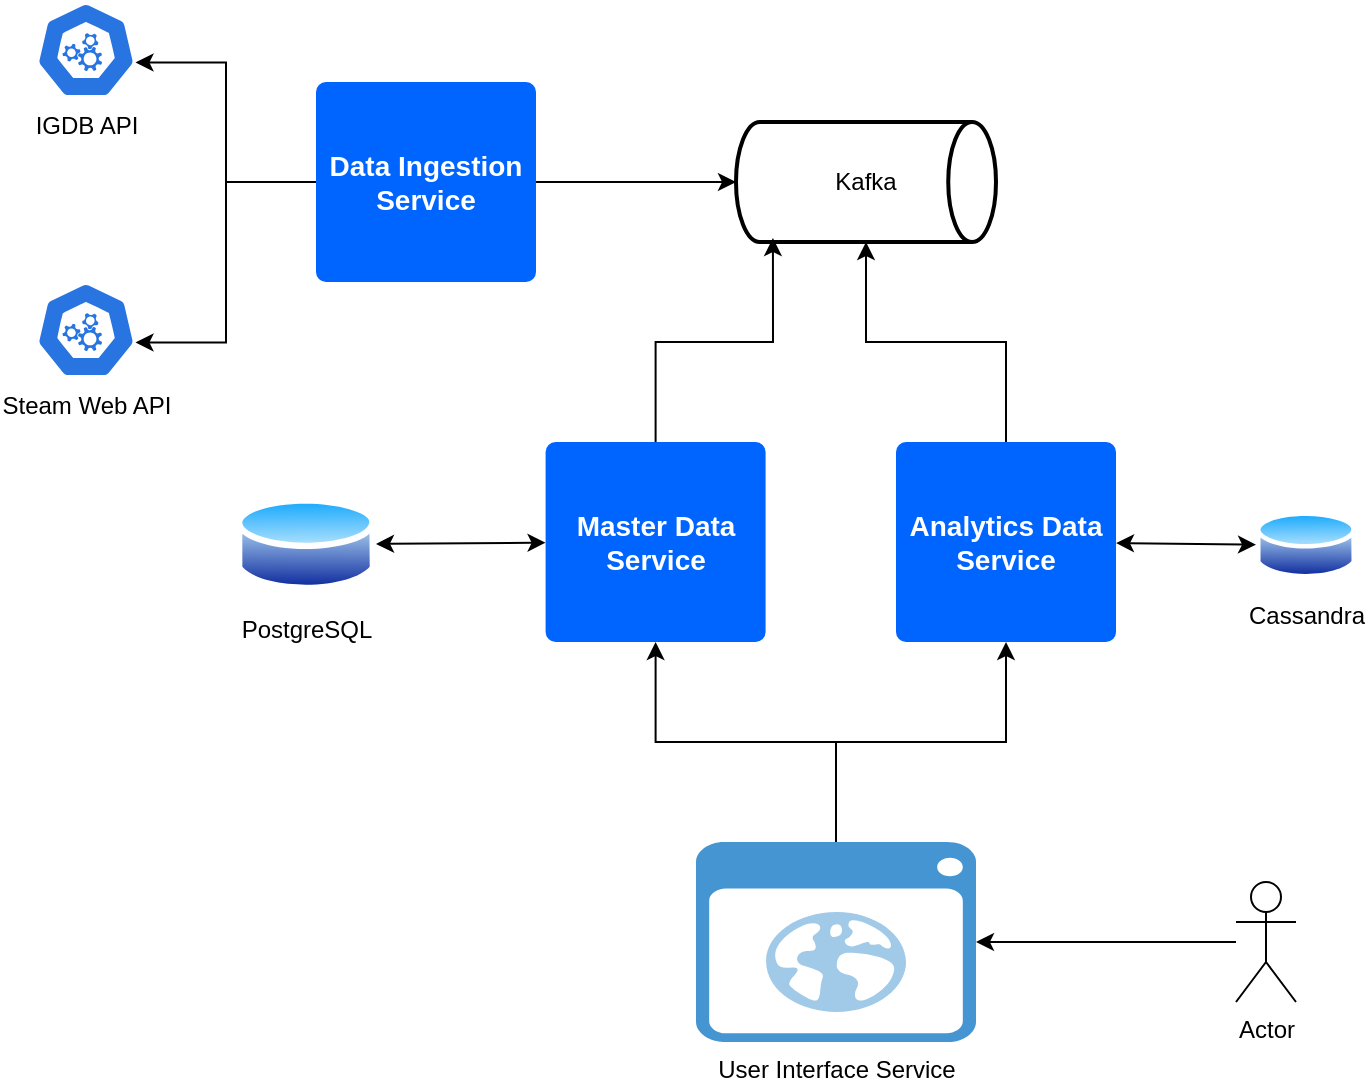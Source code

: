 <mxfile version="24.7.16">
  <diagram name="Page-1" id="SsAnqpzIa4O2QgqAaoVw">
    <mxGraphModel dx="1185" dy="632" grid="1" gridSize="10" guides="1" tooltips="1" connect="1" arrows="1" fold="1" page="1" pageScale="1" pageWidth="850" pageHeight="1100" math="0" shadow="0">
      <root>
        <mxCell id="0" />
        <mxCell id="1" parent="0" />
        <mxCell id="w_ax9IdIKcX7a9nXQSyE-2" value="IGDB API" style="aspect=fixed;sketch=0;html=1;dashed=0;whitespace=wrap;verticalLabelPosition=bottom;verticalAlign=top;fillColor=#2875E2;strokeColor=#ffffff;points=[[0.005,0.63,0],[0.1,0.2,0],[0.9,0.2,0],[0.5,0,0],[0.995,0.63,0],[0.72,0.99,0],[0.5,1,0],[0.28,0.99,0]];shape=mxgraph.kubernetes.icon2;prIcon=api" vertex="1" parent="1">
          <mxGeometry x="70" y="50" width="50" height="48" as="geometry" />
        </mxCell>
        <mxCell id="w_ax9IdIKcX7a9nXQSyE-3" value="Steam Web API" style="aspect=fixed;sketch=0;html=1;dashed=0;whitespace=wrap;verticalLabelPosition=bottom;verticalAlign=top;fillColor=#2875E2;strokeColor=#ffffff;points=[[0.005,0.63,0],[0.1,0.2,0],[0.9,0.2,0],[0.5,0,0],[0.995,0.63,0],[0.72,0.99,0],[0.5,1,0],[0.28,0.99,0]];shape=mxgraph.kubernetes.icon2;prIcon=api" vertex="1" parent="1">
          <mxGeometry x="70" y="190" width="50" height="48" as="geometry" />
        </mxCell>
        <mxCell id="w_ax9IdIKcX7a9nXQSyE-7" value="Data Ingestion Service" style="rounded=1;arcSize=5;fillColor=#0065FF;strokeColor=none;fontColor=#ffffff;align=center;verticalAlign=middle;whiteSpace=wrap;fontSize=14;fontStyle=1;html=1;sketch=0;" vertex="1" parent="1">
          <mxGeometry x="210" y="90" width="110" height="100" as="geometry" />
        </mxCell>
        <mxCell id="w_ax9IdIKcX7a9nXQSyE-8" value="Kafka" style="strokeWidth=2;html=1;shape=mxgraph.flowchart.direct_data;whiteSpace=wrap;" vertex="1" parent="1">
          <mxGeometry x="420" y="110" width="130" height="60" as="geometry" />
        </mxCell>
        <mxCell id="w_ax9IdIKcX7a9nXQSyE-9" value="Master Data Service" style="rounded=1;arcSize=5;fillColor=#0065FF;strokeColor=none;fontColor=#ffffff;align=center;verticalAlign=middle;whiteSpace=wrap;fontSize=14;fontStyle=1;html=1;sketch=0;" vertex="1" parent="1">
          <mxGeometry x="324.8" y="270" width="110" height="100" as="geometry" />
        </mxCell>
        <mxCell id="w_ax9IdIKcX7a9nXQSyE-19" style="edgeStyle=orthogonalEdgeStyle;rounded=0;orthogonalLoop=1;jettySize=auto;html=1;" edge="1" parent="1" source="w_ax9IdIKcX7a9nXQSyE-10" target="w_ax9IdIKcX7a9nXQSyE-8">
          <mxGeometry relative="1" as="geometry" />
        </mxCell>
        <mxCell id="w_ax9IdIKcX7a9nXQSyE-10" value="Analytics Data Service" style="rounded=1;arcSize=5;fillColor=#0065FF;strokeColor=none;fontColor=#ffffff;align=center;verticalAlign=middle;whiteSpace=wrap;fontSize=14;fontStyle=1;html=1;sketch=0;" vertex="1" parent="1">
          <mxGeometry x="500" y="270" width="110" height="100" as="geometry" />
        </mxCell>
        <mxCell id="w_ax9IdIKcX7a9nXQSyE-20" style="edgeStyle=orthogonalEdgeStyle;rounded=0;orthogonalLoop=1;jettySize=auto;html=1;" edge="1" parent="1" source="w_ax9IdIKcX7a9nXQSyE-11" target="w_ax9IdIKcX7a9nXQSyE-9">
          <mxGeometry relative="1" as="geometry" />
        </mxCell>
        <mxCell id="w_ax9IdIKcX7a9nXQSyE-21" style="edgeStyle=orthogonalEdgeStyle;rounded=0;orthogonalLoop=1;jettySize=auto;html=1;" edge="1" parent="1" source="w_ax9IdIKcX7a9nXQSyE-11" target="w_ax9IdIKcX7a9nXQSyE-10">
          <mxGeometry relative="1" as="geometry" />
        </mxCell>
        <mxCell id="w_ax9IdIKcX7a9nXQSyE-11" value="User Interface Service" style="shadow=0;dashed=0;html=1;strokeColor=none;fillColor=#4495D1;labelPosition=center;verticalLabelPosition=bottom;verticalAlign=top;align=center;outlineConnect=0;shape=mxgraph.veeam.2d.web_ui;" vertex="1" parent="1">
          <mxGeometry x="400" y="470" width="140" height="100" as="geometry" />
        </mxCell>
        <mxCell id="w_ax9IdIKcX7a9nXQSyE-13" style="edgeStyle=orthogonalEdgeStyle;rounded=0;orthogonalLoop=1;jettySize=auto;html=1;entryX=0.995;entryY=0.63;entryDx=0;entryDy=0;entryPerimeter=0;" edge="1" parent="1" source="w_ax9IdIKcX7a9nXQSyE-7" target="w_ax9IdIKcX7a9nXQSyE-2">
          <mxGeometry relative="1" as="geometry" />
        </mxCell>
        <mxCell id="w_ax9IdIKcX7a9nXQSyE-14" style="edgeStyle=orthogonalEdgeStyle;rounded=0;orthogonalLoop=1;jettySize=auto;html=1;entryX=0.995;entryY=0.63;entryDx=0;entryDy=0;entryPerimeter=0;" edge="1" parent="1" source="w_ax9IdIKcX7a9nXQSyE-7" target="w_ax9IdIKcX7a9nXQSyE-3">
          <mxGeometry relative="1" as="geometry">
            <mxPoint x="130" y="217" as="targetPoint" />
          </mxGeometry>
        </mxCell>
        <mxCell id="w_ax9IdIKcX7a9nXQSyE-15" style="edgeStyle=orthogonalEdgeStyle;rounded=0;orthogonalLoop=1;jettySize=auto;html=1;entryX=0;entryY=0.5;entryDx=0;entryDy=0;entryPerimeter=0;" edge="1" parent="1" source="w_ax9IdIKcX7a9nXQSyE-7" target="w_ax9IdIKcX7a9nXQSyE-8">
          <mxGeometry relative="1" as="geometry" />
        </mxCell>
        <mxCell id="w_ax9IdIKcX7a9nXQSyE-18" style="edgeStyle=orthogonalEdgeStyle;rounded=0;orthogonalLoop=1;jettySize=auto;html=1;entryX=0.142;entryY=0.967;entryDx=0;entryDy=0;entryPerimeter=0;" edge="1" parent="1" source="w_ax9IdIKcX7a9nXQSyE-9" target="w_ax9IdIKcX7a9nXQSyE-8">
          <mxGeometry relative="1" as="geometry" />
        </mxCell>
        <mxCell id="w_ax9IdIKcX7a9nXQSyE-23" style="edgeStyle=orthogonalEdgeStyle;rounded=0;orthogonalLoop=1;jettySize=auto;html=1;" edge="1" parent="1" source="w_ax9IdIKcX7a9nXQSyE-22" target="w_ax9IdIKcX7a9nXQSyE-11">
          <mxGeometry relative="1" as="geometry" />
        </mxCell>
        <mxCell id="w_ax9IdIKcX7a9nXQSyE-22" value="Actor" style="shape=umlActor;verticalLabelPosition=bottom;verticalAlign=top;html=1;outlineConnect=0;" vertex="1" parent="1">
          <mxGeometry x="670" y="490" width="30" height="60" as="geometry" />
        </mxCell>
        <mxCell id="w_ax9IdIKcX7a9nXQSyE-24" value="PostgreSQL" style="image;aspect=fixed;perimeter=ellipsePerimeter;html=1;align=center;shadow=0;dashed=0;spacingTop=3;image=img/lib/active_directory/database.svg;" vertex="1" parent="1">
          <mxGeometry x="170" y="295.2" width="70" height="51.8" as="geometry" />
        </mxCell>
        <mxCell id="w_ax9IdIKcX7a9nXQSyE-25" value="" style="endArrow=classic;startArrow=classic;html=1;rounded=0;" edge="1" parent="1" source="w_ax9IdIKcX7a9nXQSyE-24" target="w_ax9IdIKcX7a9nXQSyE-9">
          <mxGeometry width="50" height="50" relative="1" as="geometry">
            <mxPoint x="350" y="360" as="sourcePoint" />
            <mxPoint x="400" y="310" as="targetPoint" />
          </mxGeometry>
        </mxCell>
        <mxCell id="w_ax9IdIKcX7a9nXQSyE-26" value="&lt;div&gt;Cassandra&lt;/div&gt;" style="image;aspect=fixed;perimeter=ellipsePerimeter;html=1;align=center;shadow=0;dashed=0;spacingTop=3;image=img/lib/active_directory/database.svg;" vertex="1" parent="1">
          <mxGeometry x="680" y="303" width="50" height="37" as="geometry" />
        </mxCell>
        <mxCell id="w_ax9IdIKcX7a9nXQSyE-27" value="" style="endArrow=classic;startArrow=classic;html=1;rounded=0;" edge="1" parent="1" source="w_ax9IdIKcX7a9nXQSyE-26" target="w_ax9IdIKcX7a9nXQSyE-10">
          <mxGeometry width="50" height="50" relative="1" as="geometry">
            <mxPoint x="360" y="360" as="sourcePoint" />
            <mxPoint x="410" y="310" as="targetPoint" />
          </mxGeometry>
        </mxCell>
      </root>
    </mxGraphModel>
  </diagram>
</mxfile>
